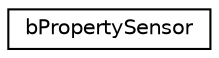 digraph G
{
  edge [fontname="Helvetica",fontsize="10",labelfontname="Helvetica",labelfontsize="10"];
  node [fontname="Helvetica",fontsize="10",shape=record];
  rankdir=LR;
  Node1 [label="bPropertySensor",height=0.2,width=0.4,color="black", fillcolor="white", style="filled",URL="$d2/da1/structbPropertySensor.html"];
}
